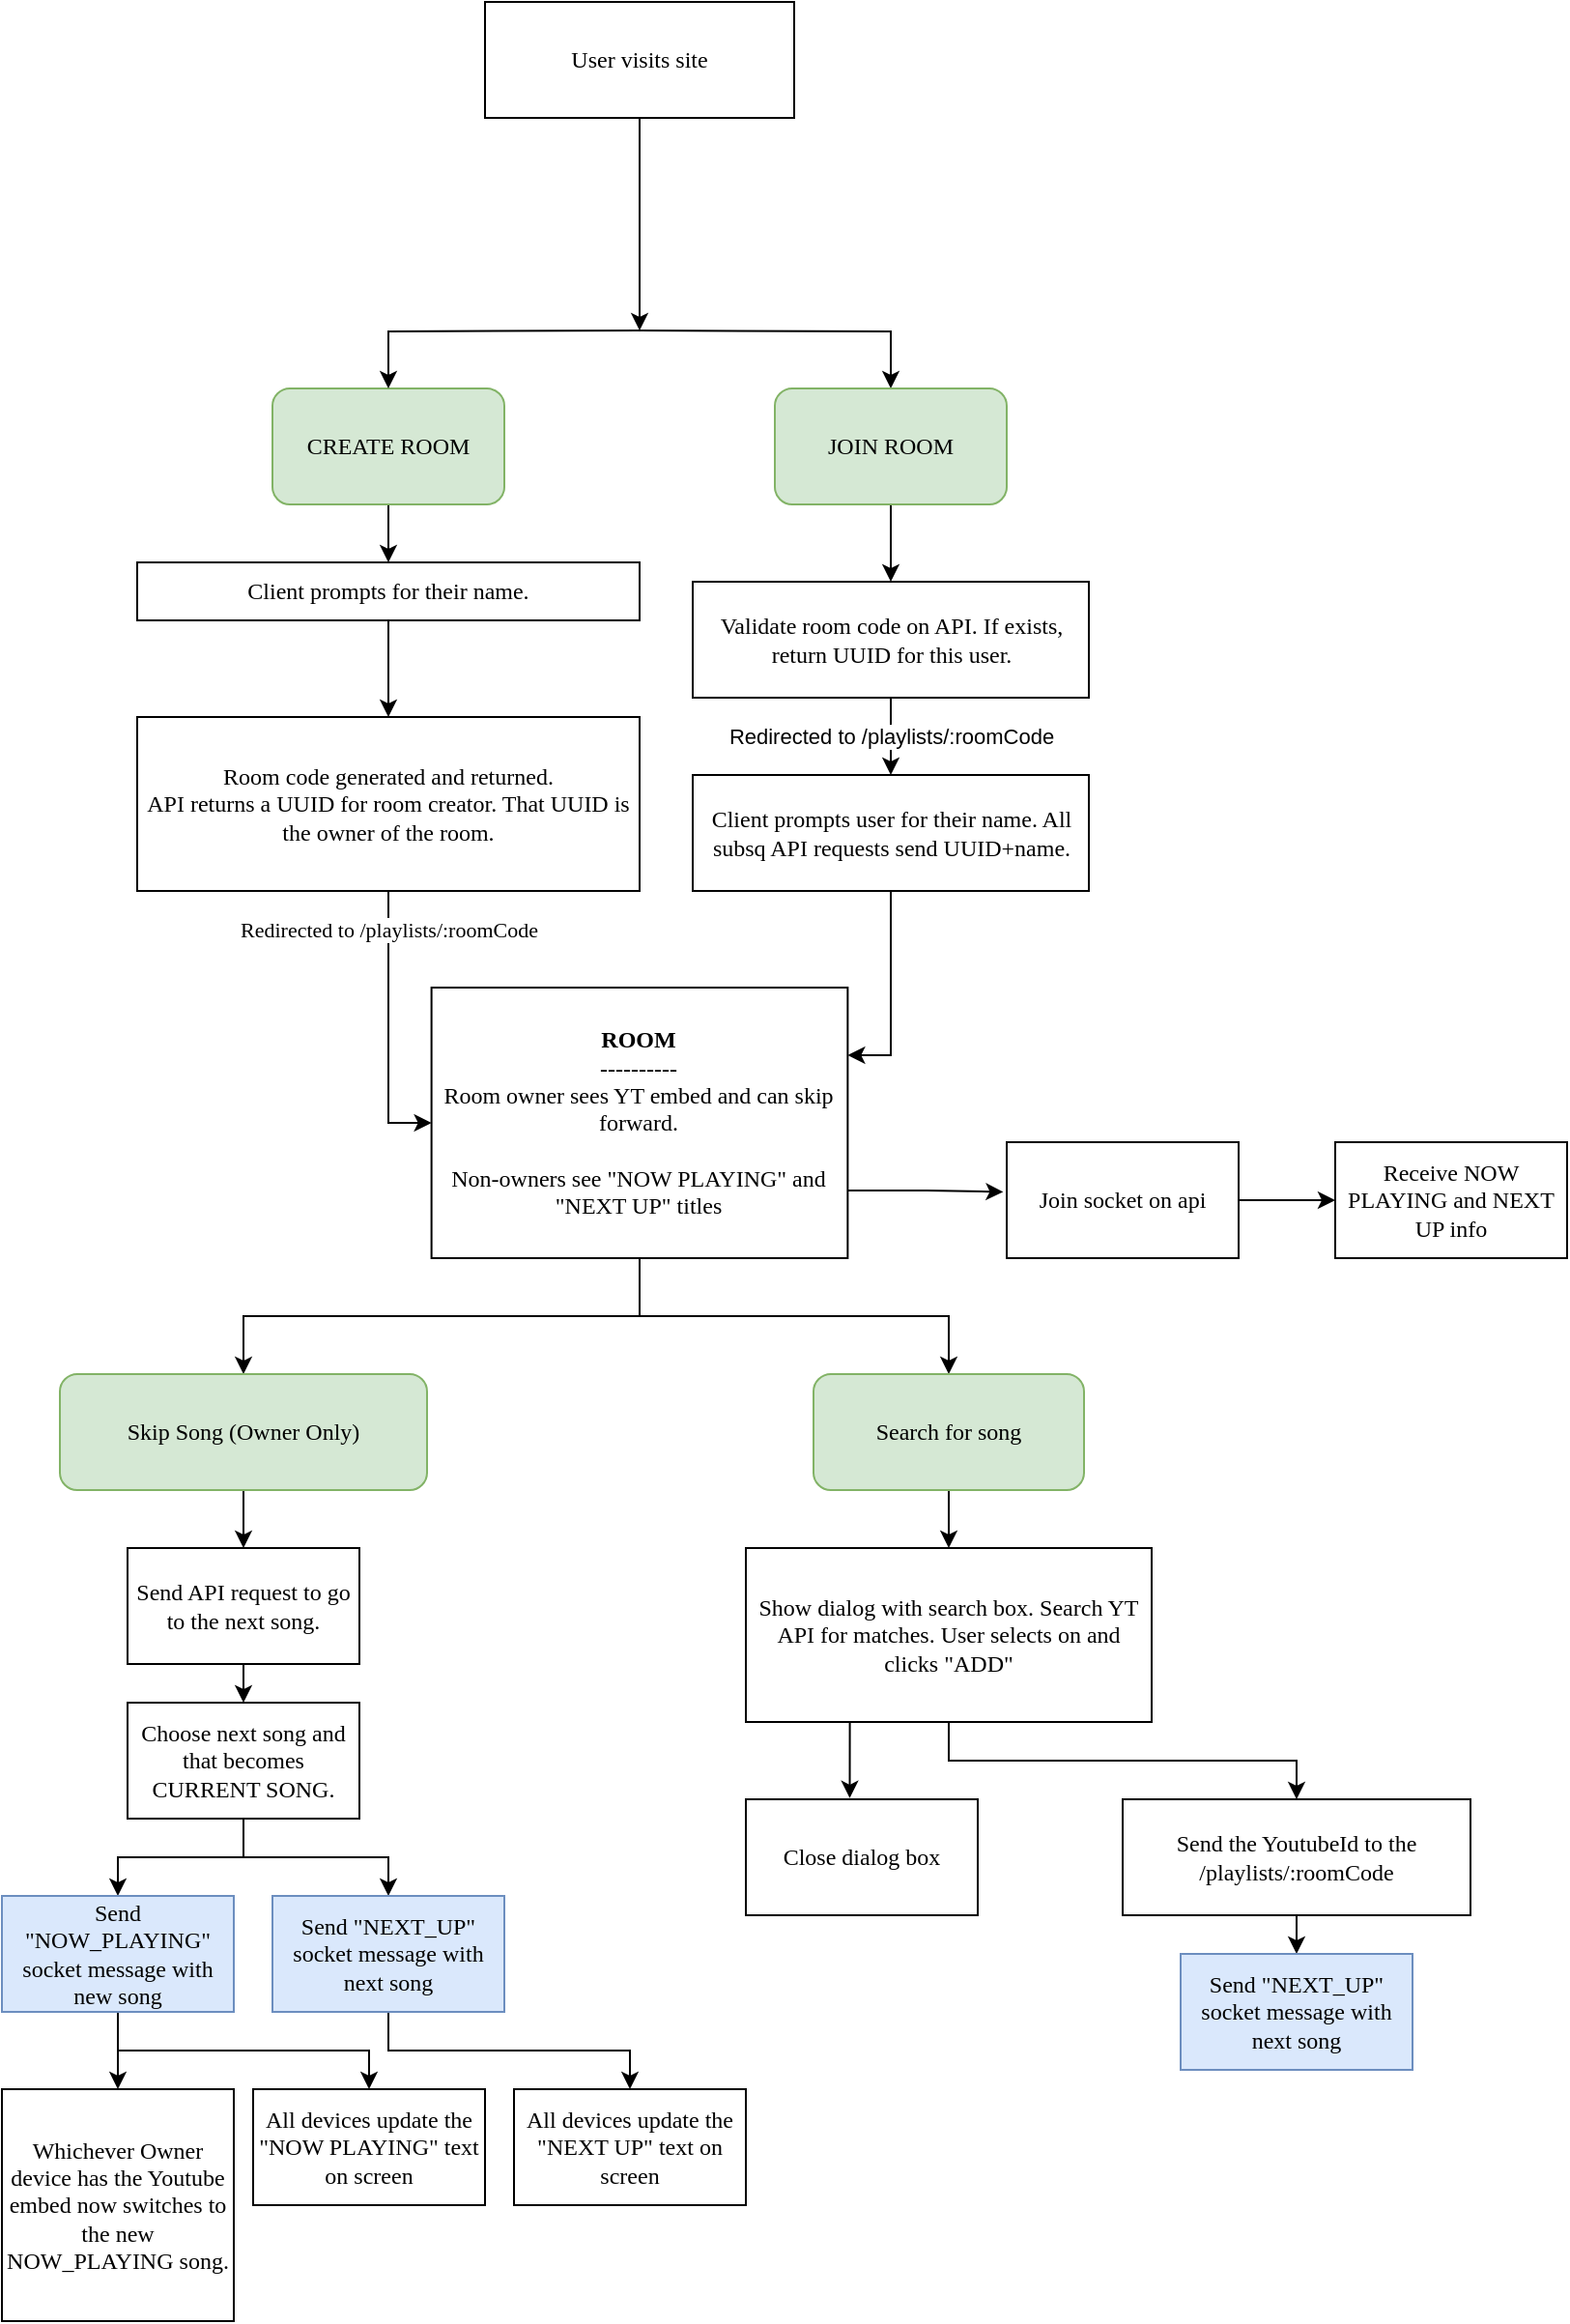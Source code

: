 <mxfile version="20.7.4" type="device"><diagram id="Qt-ucrtHdDzetpdlMKaR" name="Page-1"><mxGraphModel dx="1430" dy="775" grid="1" gridSize="10" guides="1" tooltips="1" connect="1" arrows="1" fold="1" page="1" pageScale="1" pageWidth="850" pageHeight="1100" math="0" shadow="0"><root><mxCell id="0"/><mxCell id="1" parent="0"/><mxCell id="jzCs8X3-PVpwaFi6RD7Z-8" style="edgeStyle=orthogonalEdgeStyle;rounded=0;orthogonalLoop=1;jettySize=auto;html=1;exitX=0.5;exitY=1;exitDx=0;exitDy=0;entryX=0.5;entryY=0;entryDx=0;entryDy=0;" edge="1" parent="1" source="whJeChFXm0yJRd_wagsN-1" target="jzCs8X3-PVpwaFi6RD7Z-7"><mxGeometry relative="1" as="geometry"/></mxCell><mxCell id="whJeChFXm0yJRd_wagsN-1" value="CREATE ROOM" style="rounded=1;whiteSpace=wrap;html=1;fontFamily=Lucida Console;fillColor=#d5e8d4;strokeColor=#82b366;" parent="1" vertex="1"><mxGeometry x="170" y="240" width="120" height="60" as="geometry"/></mxCell><mxCell id="whJeChFXm0yJRd_wagsN-29" style="edgeStyle=orthogonalEdgeStyle;rounded=0;orthogonalLoop=1;jettySize=auto;html=1;exitX=0.5;exitY=1;exitDx=0;exitDy=0;fontFamily=Lucida Console;" parent="1" source="whJeChFXm0yJRd_wagsN-2" edge="1"><mxGeometry relative="1" as="geometry"><mxPoint x="360" y="210" as="targetPoint"/></mxGeometry></mxCell><mxCell id="whJeChFXm0yJRd_wagsN-2" value="User visits site" style="rounded=0;whiteSpace=wrap;html=1;fontFamily=Lucida Console;" parent="1" vertex="1"><mxGeometry x="280" y="40" width="160" height="60" as="geometry"/></mxCell><mxCell id="whJeChFXm0yJRd_wagsN-6" style="edgeStyle=orthogonalEdgeStyle;rounded=0;orthogonalLoop=1;jettySize=auto;html=1;exitX=0.5;exitY=1;exitDx=0;exitDy=0;entryX=0.5;entryY=0;entryDx=0;entryDy=0;" parent="1" target="whJeChFXm0yJRd_wagsN-1" edge="1"><mxGeometry relative="1" as="geometry"><mxPoint x="360" y="210" as="sourcePoint"/></mxGeometry></mxCell><mxCell id="whJeChFXm0yJRd_wagsN-7" style="edgeStyle=orthogonalEdgeStyle;rounded=0;orthogonalLoop=1;jettySize=auto;html=1;exitX=0.5;exitY=1;exitDx=0;exitDy=0;entryX=0.5;entryY=0;entryDx=0;entryDy=0;" parent="1" target="whJeChFXm0yJRd_wagsN-5" edge="1"><mxGeometry relative="1" as="geometry"><mxPoint x="360" y="210" as="sourcePoint"/></mxGeometry></mxCell><mxCell id="jzCs8X3-PVpwaFi6RD7Z-3" style="edgeStyle=orthogonalEdgeStyle;rounded=0;orthogonalLoop=1;jettySize=auto;html=1;exitX=0.5;exitY=1;exitDx=0;exitDy=0;entryX=0.5;entryY=0;entryDx=0;entryDy=0;" edge="1" parent="1" source="whJeChFXm0yJRd_wagsN-5" target="jzCs8X3-PVpwaFi6RD7Z-2"><mxGeometry relative="1" as="geometry"/></mxCell><mxCell id="whJeChFXm0yJRd_wagsN-5" value="JOIN ROOM" style="rounded=1;whiteSpace=wrap;html=1;fontFamily=Lucida Console;fillColor=#d5e8d4;strokeColor=#82b366;" parent="1" vertex="1"><mxGeometry x="430" y="240" width="120" height="60" as="geometry"/></mxCell><mxCell id="whJeChFXm0yJRd_wagsN-14" value="Redirected to /playlists/:roomCode" style="edgeStyle=orthogonalEdgeStyle;rounded=0;orthogonalLoop=1;jettySize=auto;html=1;exitX=0.5;exitY=1;exitDx=0;exitDy=0;entryX=0;entryY=0.5;entryDx=0;entryDy=0;fontFamily=Lucida Console;" parent="1" source="whJeChFXm0yJRd_wagsN-11" target="whJeChFXm0yJRd_wagsN-13" edge="1"><mxGeometry x="-0.719" relative="1" as="geometry"><mxPoint as="offset"/></mxGeometry></mxCell><mxCell id="whJeChFXm0yJRd_wagsN-11" value="&lt;div&gt;Room code generated and returned.&lt;/div&gt;&lt;div&gt;API returns a UUID for room creator. That UUID is the owner of the room.&lt;/div&gt;" style="rounded=0;whiteSpace=wrap;html=1;fontFamily=Lucida Console;" parent="1" vertex="1"><mxGeometry x="100" y="410" width="260" height="90" as="geometry"/></mxCell><mxCell id="whJeChFXm0yJRd_wagsN-19" style="edgeStyle=orthogonalEdgeStyle;rounded=0;orthogonalLoop=1;jettySize=auto;html=1;exitX=0.5;exitY=1;exitDx=0;exitDy=0;entryX=0.5;entryY=0;entryDx=0;entryDy=0;fontFamily=Lucida Console;" parent="1" source="whJeChFXm0yJRd_wagsN-13" target="whJeChFXm0yJRd_wagsN-18" edge="1"><mxGeometry relative="1" as="geometry"/></mxCell><mxCell id="whJeChFXm0yJRd_wagsN-27" style="edgeStyle=orthogonalEdgeStyle;rounded=0;orthogonalLoop=1;jettySize=auto;html=1;exitX=0.5;exitY=1;exitDx=0;exitDy=0;entryX=0.5;entryY=0;entryDx=0;entryDy=0;fontFamily=Lucida Console;" parent="1" source="whJeChFXm0yJRd_wagsN-13" target="whJeChFXm0yJRd_wagsN-26" edge="1"><mxGeometry relative="1" as="geometry"/></mxCell><mxCell id="whJeChFXm0yJRd_wagsN-48" style="edgeStyle=orthogonalEdgeStyle;rounded=0;orthogonalLoop=1;jettySize=auto;html=1;exitX=1;exitY=0.75;exitDx=0;exitDy=0;entryX=-0.015;entryY=0.429;entryDx=0;entryDy=0;entryPerimeter=0;fontFamily=Lucida Console;" parent="1" source="whJeChFXm0yJRd_wagsN-13" target="whJeChFXm0yJRd_wagsN-47" edge="1"><mxGeometry relative="1" as="geometry"/></mxCell><mxCell id="whJeChFXm0yJRd_wagsN-13" value="&lt;b&gt;ROOM&lt;/b&gt;&lt;br&gt;----------&lt;br&gt;Room owner sees YT embed and can skip forward.&lt;br&gt;&lt;br&gt;Non-owners see &quot;NOW PLAYING&quot; and &quot;NEXT UP&quot; titles" style="whiteSpace=wrap;html=1;aspect=fixed;fontFamily=Lucida Console;rounded=0;glass=0;shadow=0;rotation=0;" parent="1" vertex="1"><mxGeometry x="252.31" y="550" width="215.38" height="140" as="geometry"/></mxCell><mxCell id="whJeChFXm0yJRd_wagsN-21" style="edgeStyle=orthogonalEdgeStyle;rounded=0;orthogonalLoop=1;jettySize=auto;html=1;exitX=0.5;exitY=1;exitDx=0;exitDy=0;entryX=0.5;entryY=0;entryDx=0;entryDy=0;fontFamily=Lucida Console;" parent="1" source="whJeChFXm0yJRd_wagsN-18" target="whJeChFXm0yJRd_wagsN-20" edge="1"><mxGeometry relative="1" as="geometry"/></mxCell><mxCell id="whJeChFXm0yJRd_wagsN-18" value="Search for song" style="rounded=1;whiteSpace=wrap;html=1;fontFamily=Lucida Console;fillColor=#d5e8d4;strokeColor=#82b366;" parent="1" vertex="1"><mxGeometry x="450" y="750" width="140" height="60" as="geometry"/></mxCell><mxCell id="whJeChFXm0yJRd_wagsN-23" style="edgeStyle=orthogonalEdgeStyle;rounded=0;orthogonalLoop=1;jettySize=auto;html=1;exitX=0.5;exitY=1;exitDx=0;exitDy=0;entryX=0.5;entryY=0;entryDx=0;entryDy=0;fontFamily=Lucida Console;" parent="1" source="whJeChFXm0yJRd_wagsN-20" target="whJeChFXm0yJRd_wagsN-22" edge="1"><mxGeometry relative="1" as="geometry"/></mxCell><mxCell id="whJeChFXm0yJRd_wagsN-46" style="edgeStyle=orthogonalEdgeStyle;rounded=0;orthogonalLoop=1;jettySize=auto;html=1;exitX=0.25;exitY=1;exitDx=0;exitDy=0;entryX=0.448;entryY=-0.01;entryDx=0;entryDy=0;entryPerimeter=0;fontFamily=Lucida Console;" parent="1" source="whJeChFXm0yJRd_wagsN-20" target="whJeChFXm0yJRd_wagsN-24" edge="1"><mxGeometry relative="1" as="geometry"/></mxCell><mxCell id="whJeChFXm0yJRd_wagsN-20" value="Show dialog with search box. Search YT API for matches. User selects on and clicks &quot;ADD&quot;" style="rounded=0;whiteSpace=wrap;html=1;fontFamily=Lucida Console;" parent="1" vertex="1"><mxGeometry x="415" y="840" width="210" height="90" as="geometry"/></mxCell><mxCell id="whJeChFXm0yJRd_wagsN-45" style="edgeStyle=orthogonalEdgeStyle;rounded=0;orthogonalLoop=1;jettySize=auto;html=1;exitX=0.5;exitY=1;exitDx=0;exitDy=0;entryX=0.5;entryY=0;entryDx=0;entryDy=0;fontFamily=Lucida Console;" parent="1" source="whJeChFXm0yJRd_wagsN-22" target="whJeChFXm0yJRd_wagsN-43" edge="1"><mxGeometry relative="1" as="geometry"/></mxCell><mxCell id="whJeChFXm0yJRd_wagsN-22" value="Send the YoutubeId to the /playlists/:roomCode" style="rounded=0;whiteSpace=wrap;html=1;fontFamily=Lucida Console;" parent="1" vertex="1"><mxGeometry x="610" y="970" width="180" height="60" as="geometry"/></mxCell><mxCell id="whJeChFXm0yJRd_wagsN-24" value="Close dialog box" style="rounded=0;whiteSpace=wrap;html=1;fontFamily=Lucida Console;" parent="1" vertex="1"><mxGeometry x="415" y="970" width="120" height="60" as="geometry"/></mxCell><mxCell id="whJeChFXm0yJRd_wagsN-31" style="edgeStyle=orthogonalEdgeStyle;rounded=0;orthogonalLoop=1;jettySize=auto;html=1;exitX=0.5;exitY=1;exitDx=0;exitDy=0;entryX=0.5;entryY=0;entryDx=0;entryDy=0;fontFamily=Lucida Console;" parent="1" source="whJeChFXm0yJRd_wagsN-26" target="whJeChFXm0yJRd_wagsN-28" edge="1"><mxGeometry relative="1" as="geometry"/></mxCell><mxCell id="whJeChFXm0yJRd_wagsN-26" value="Skip Song (Owner Only)" style="rounded=1;whiteSpace=wrap;html=1;fontFamily=Lucida Console;fillColor=#d5e8d4;strokeColor=#82b366;" parent="1" vertex="1"><mxGeometry x="60" y="750" width="190" height="60" as="geometry"/></mxCell><mxCell id="whJeChFXm0yJRd_wagsN-32" style="edgeStyle=orthogonalEdgeStyle;rounded=0;orthogonalLoop=1;jettySize=auto;html=1;exitX=0.5;exitY=1;exitDx=0;exitDy=0;entryX=0.5;entryY=0;entryDx=0;entryDy=0;fontFamily=Lucida Console;" parent="1" source="whJeChFXm0yJRd_wagsN-28" target="whJeChFXm0yJRd_wagsN-30" edge="1"><mxGeometry relative="1" as="geometry"/></mxCell><mxCell id="whJeChFXm0yJRd_wagsN-28" value="Send API request to go to the next song." style="rounded=0;whiteSpace=wrap;html=1;fontFamily=Lucida Console;" parent="1" vertex="1"><mxGeometry x="95" y="840" width="120" height="60" as="geometry"/></mxCell><mxCell id="whJeChFXm0yJRd_wagsN-35" style="edgeStyle=orthogonalEdgeStyle;rounded=0;orthogonalLoop=1;jettySize=auto;html=1;exitX=0.5;exitY=1;exitDx=0;exitDy=0;entryX=0.5;entryY=0;entryDx=0;entryDy=0;fontFamily=Lucida Console;" parent="1" source="whJeChFXm0yJRd_wagsN-30" target="whJeChFXm0yJRd_wagsN-33" edge="1"><mxGeometry relative="1" as="geometry"/></mxCell><mxCell id="whJeChFXm0yJRd_wagsN-36" style="edgeStyle=orthogonalEdgeStyle;rounded=0;orthogonalLoop=1;jettySize=auto;html=1;exitX=0.5;exitY=1;exitDx=0;exitDy=0;entryX=0.5;entryY=0;entryDx=0;entryDy=0;fontFamily=Lucida Console;" parent="1" source="whJeChFXm0yJRd_wagsN-30" target="whJeChFXm0yJRd_wagsN-34" edge="1"><mxGeometry relative="1" as="geometry"/></mxCell><mxCell id="whJeChFXm0yJRd_wagsN-30" value="Choose next song and that becomes CURRENT SONG." style="rounded=0;whiteSpace=wrap;html=1;shadow=0;glass=0;sketch=0;fontFamily=Lucida Console;" parent="1" vertex="1"><mxGeometry x="95" y="920" width="120" height="60" as="geometry"/></mxCell><mxCell id="whJeChFXm0yJRd_wagsN-38" style="edgeStyle=orthogonalEdgeStyle;rounded=0;orthogonalLoop=1;jettySize=auto;html=1;exitX=0.5;exitY=1;exitDx=0;exitDy=0;entryX=0.5;entryY=0;entryDx=0;entryDy=0;fontFamily=Lucida Console;" parent="1" source="whJeChFXm0yJRd_wagsN-33" target="whJeChFXm0yJRd_wagsN-37" edge="1"><mxGeometry relative="1" as="geometry"/></mxCell><mxCell id="whJeChFXm0yJRd_wagsN-42" style="edgeStyle=orthogonalEdgeStyle;rounded=0;orthogonalLoop=1;jettySize=auto;html=1;exitX=0.5;exitY=1;exitDx=0;exitDy=0;entryX=0.5;entryY=0;entryDx=0;entryDy=0;fontFamily=Lucida Console;" parent="1" source="whJeChFXm0yJRd_wagsN-33" target="whJeChFXm0yJRd_wagsN-41" edge="1"><mxGeometry relative="1" as="geometry"/></mxCell><mxCell id="whJeChFXm0yJRd_wagsN-33" value="Send &quot;NOW_PLAYING&quot; socket message with new song" style="rounded=0;whiteSpace=wrap;html=1;shadow=0;glass=0;sketch=0;fontFamily=Lucida Console;fillColor=#dae8fc;strokeColor=#6c8ebf;" parent="1" vertex="1"><mxGeometry x="30" y="1020" width="120" height="60" as="geometry"/></mxCell><mxCell id="whJeChFXm0yJRd_wagsN-40" style="edgeStyle=orthogonalEdgeStyle;rounded=0;orthogonalLoop=1;jettySize=auto;html=1;exitX=0.5;exitY=1;exitDx=0;exitDy=0;entryX=0.5;entryY=0;entryDx=0;entryDy=0;fontFamily=Lucida Console;" parent="1" source="whJeChFXm0yJRd_wagsN-34" target="whJeChFXm0yJRd_wagsN-39" edge="1"><mxGeometry relative="1" as="geometry"/></mxCell><mxCell id="whJeChFXm0yJRd_wagsN-34" value="Send &quot;NEXT_UP&quot; socket message with next song" style="rounded=0;whiteSpace=wrap;html=1;shadow=0;glass=0;sketch=0;fontFamily=Lucida Console;fillColor=#dae8fc;strokeColor=#6c8ebf;" parent="1" vertex="1"><mxGeometry x="170" y="1020" width="120" height="60" as="geometry"/></mxCell><mxCell id="whJeChFXm0yJRd_wagsN-37" value="Whichever Owner device has the Youtube embed now switches to the new NOW_PLAYING song." style="rounded=0;whiteSpace=wrap;html=1;shadow=0;glass=0;sketch=0;fontFamily=Lucida Console;" parent="1" vertex="1"><mxGeometry x="30" y="1120" width="120" height="120" as="geometry"/></mxCell><mxCell id="whJeChFXm0yJRd_wagsN-39" value="All devices update the &quot;NEXT UP&quot; text on screen" style="rounded=0;whiteSpace=wrap;html=1;shadow=0;glass=0;sketch=0;fontFamily=Lucida Console;" parent="1" vertex="1"><mxGeometry x="295" y="1120" width="120" height="60" as="geometry"/></mxCell><mxCell id="whJeChFXm0yJRd_wagsN-41" value="All devices update the &quot;NOW PLAYING&quot; text on screen" style="rounded=0;whiteSpace=wrap;html=1;shadow=0;glass=0;sketch=0;fontFamily=Lucida Console;" parent="1" vertex="1"><mxGeometry x="160" y="1120" width="120" height="60" as="geometry"/></mxCell><mxCell id="whJeChFXm0yJRd_wagsN-43" value="Send &quot;NEXT_UP&quot; socket message with next song" style="rounded=0;whiteSpace=wrap;html=1;shadow=0;glass=0;sketch=0;fontFamily=Lucida Console;fillColor=#dae8fc;strokeColor=#6c8ebf;" parent="1" vertex="1"><mxGeometry x="640" y="1050" width="120" height="60" as="geometry"/></mxCell><mxCell id="whJeChFXm0yJRd_wagsN-50" style="edgeStyle=orthogonalEdgeStyle;rounded=0;orthogonalLoop=1;jettySize=auto;html=1;exitX=1;exitY=0.5;exitDx=0;exitDy=0;entryX=0;entryY=0.5;entryDx=0;entryDy=0;fontFamily=Lucida Console;" parent="1" source="whJeChFXm0yJRd_wagsN-47" target="whJeChFXm0yJRd_wagsN-49" edge="1"><mxGeometry relative="1" as="geometry"/></mxCell><mxCell id="whJeChFXm0yJRd_wagsN-47" value="Join socket on api" style="rounded=0;whiteSpace=wrap;html=1;shadow=0;glass=0;sketch=0;fontFamily=Lucida Console;" parent="1" vertex="1"><mxGeometry x="550" y="630" width="120" height="60" as="geometry"/></mxCell><mxCell id="whJeChFXm0yJRd_wagsN-49" value="Receive NOW PLAYING and NEXT UP info" style="rounded=0;whiteSpace=wrap;html=1;shadow=0;glass=0;sketch=0;fontFamily=Lucida Console;" parent="1" vertex="1"><mxGeometry x="720" y="630" width="120" height="60" as="geometry"/></mxCell><mxCell id="jzCs8X3-PVpwaFi6RD7Z-5" value="Redirected to /playlists/:roomCode" style="edgeStyle=orthogonalEdgeStyle;rounded=0;orthogonalLoop=1;jettySize=auto;html=1;exitX=0.5;exitY=1;exitDx=0;exitDy=0;entryX=0.5;entryY=0;entryDx=0;entryDy=0;" edge="1" parent="1" source="jzCs8X3-PVpwaFi6RD7Z-2" target="jzCs8X3-PVpwaFi6RD7Z-4"><mxGeometry relative="1" as="geometry"/></mxCell><mxCell id="jzCs8X3-PVpwaFi6RD7Z-2" value="Validate room code on API. If exists, return UUID for this user." style="rounded=0;whiteSpace=wrap;html=1;fontFamily=Lucida Console;" vertex="1" parent="1"><mxGeometry x="387.5" y="340" width="205" height="60" as="geometry"/></mxCell><mxCell id="jzCs8X3-PVpwaFi6RD7Z-6" style="edgeStyle=orthogonalEdgeStyle;rounded=0;orthogonalLoop=1;jettySize=auto;html=1;exitX=0.5;exitY=1;exitDx=0;exitDy=0;entryX=1;entryY=0.25;entryDx=0;entryDy=0;" edge="1" parent="1" source="jzCs8X3-PVpwaFi6RD7Z-4" target="whJeChFXm0yJRd_wagsN-13"><mxGeometry relative="1" as="geometry"/></mxCell><mxCell id="jzCs8X3-PVpwaFi6RD7Z-4" value="Client prompts user for their name. All subsq API requests send UUID+name." style="rounded=0;whiteSpace=wrap;html=1;fontFamily=Lucida Console;" vertex="1" parent="1"><mxGeometry x="387.5" y="440" width="205" height="60" as="geometry"/></mxCell><mxCell id="jzCs8X3-PVpwaFi6RD7Z-9" style="edgeStyle=orthogonalEdgeStyle;rounded=0;orthogonalLoop=1;jettySize=auto;html=1;exitX=0.5;exitY=1;exitDx=0;exitDy=0;entryX=0.5;entryY=0;entryDx=0;entryDy=0;" edge="1" parent="1" source="jzCs8X3-PVpwaFi6RD7Z-7" target="whJeChFXm0yJRd_wagsN-11"><mxGeometry relative="1" as="geometry"/></mxCell><mxCell id="jzCs8X3-PVpwaFi6RD7Z-7" value="Client prompts for their name." style="rounded=0;whiteSpace=wrap;html=1;fontFamily=Lucida Console;" vertex="1" parent="1"><mxGeometry x="100" y="330" width="260" height="30" as="geometry"/></mxCell></root></mxGraphModel></diagram></mxfile>